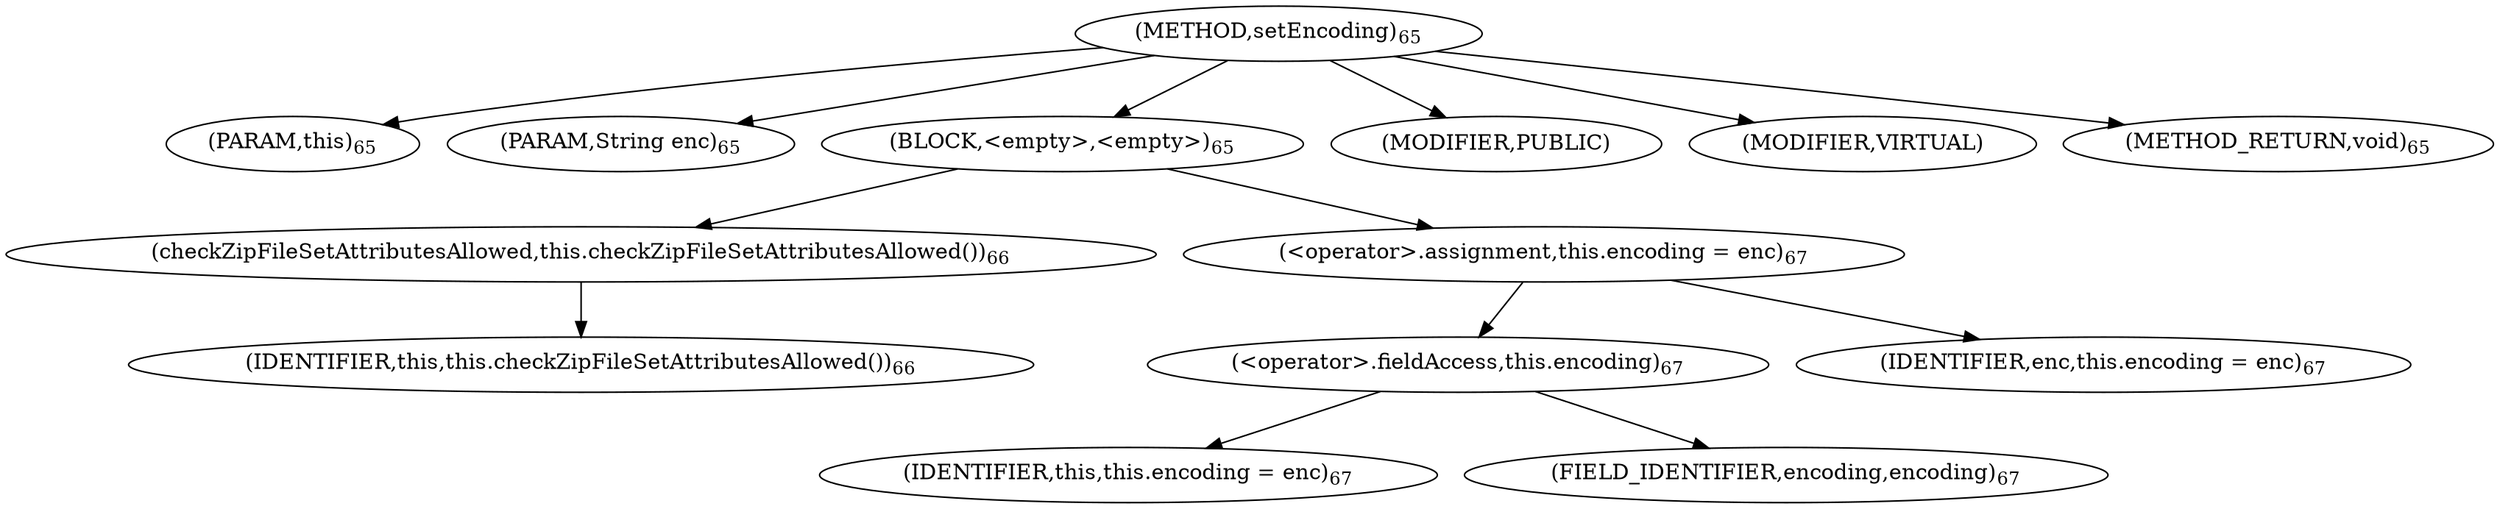 digraph "setEncoding" {  
"89" [label = <(METHOD,setEncoding)<SUB>65</SUB>> ]
"10" [label = <(PARAM,this)<SUB>65</SUB>> ]
"90" [label = <(PARAM,String enc)<SUB>65</SUB>> ]
"91" [label = <(BLOCK,&lt;empty&gt;,&lt;empty&gt;)<SUB>65</SUB>> ]
"92" [label = <(checkZipFileSetAttributesAllowed,this.checkZipFileSetAttributesAllowed())<SUB>66</SUB>> ]
"9" [label = <(IDENTIFIER,this,this.checkZipFileSetAttributesAllowed())<SUB>66</SUB>> ]
"93" [label = <(&lt;operator&gt;.assignment,this.encoding = enc)<SUB>67</SUB>> ]
"94" [label = <(&lt;operator&gt;.fieldAccess,this.encoding)<SUB>67</SUB>> ]
"11" [label = <(IDENTIFIER,this,this.encoding = enc)<SUB>67</SUB>> ]
"95" [label = <(FIELD_IDENTIFIER,encoding,encoding)<SUB>67</SUB>> ]
"96" [label = <(IDENTIFIER,enc,this.encoding = enc)<SUB>67</SUB>> ]
"97" [label = <(MODIFIER,PUBLIC)> ]
"98" [label = <(MODIFIER,VIRTUAL)> ]
"99" [label = <(METHOD_RETURN,void)<SUB>65</SUB>> ]
  "89" -> "10" 
  "89" -> "90" 
  "89" -> "91" 
  "89" -> "97" 
  "89" -> "98" 
  "89" -> "99" 
  "91" -> "92" 
  "91" -> "93" 
  "92" -> "9" 
  "93" -> "94" 
  "93" -> "96" 
  "94" -> "11" 
  "94" -> "95" 
}
